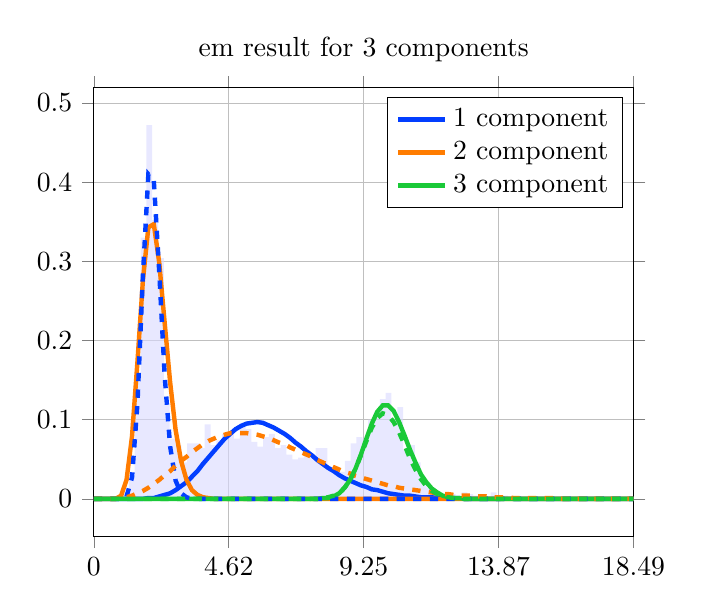 \begin{tikzpicture}
\begin{axis}[title={em result for 3 components}, yticklabel style={/pgf/number format/fixed,
            /pgf/number format/precision=3}, grid={major}, yminorgrids={true}, tick align={outside}, xtick={0.0,4.623,9.246,13.869,18.493}, xmin={0.0}, xmax={18.493}, scaled y ticks={false}]
    \addplot[ybar interval, fill={blue!15}, forget plot, opacity={0.6}, draw={none}, bar width={5.0e-6}]
        table[row sep={\\}]
        {
            \\
            1.0  0.008  \\
            1.2  0.03  \\
            1.4  0.15  \\
            1.6  0.33  \\
            1.8  0.472  \\
            2.0  0.352  \\
            2.2  0.304  \\
            2.4  0.12  \\
            2.6  0.076  \\
            2.8  0.068  \\
            3.0  0.046  \\
            3.2  0.07  \\
            3.4  0.07  \\
            3.6  0.064  \\
            3.8  0.094  \\
            4.0  0.068  \\
            4.2  0.074  \\
            4.4  0.082  \\
            4.6  0.086  \\
            4.8  0.076  \\
            5.0  0.096  \\
            5.2  0.088  \\
            5.4  0.072  \\
            5.6  0.066  \\
            5.8  0.078  \\
            6.0  0.082  \\
            6.2  0.064  \\
            6.4  0.068  \\
            6.6  0.056  \\
            6.8  0.05  \\
            7.0  0.052  \\
            7.2  0.062  \\
            7.4  0.052  \\
            7.6  0.064  \\
            7.8  0.064  \\
            8.0  0.04  \\
            8.2  0.038  \\
            8.4  0.034  \\
            8.6  0.048  \\
            8.8  0.07  \\
            9.0  0.078  \\
            9.2  0.076  \\
            9.4  0.1  \\
            9.6  0.11  \\
            9.8  0.126  \\
            10.0  0.134  \\
            10.2  0.1  \\
            10.4  0.116  \\
            10.6  0.062  \\
            10.8  0.068  \\
            11.0  0.046  \\
            11.2  0.022  \\
            11.4  0.014  \\
            11.6  0.006  \\
            11.8  0.006  \\
            12.0  0.006  \\
            12.2  0.006  \\
            12.4  0.002  \\
            12.6  0.008  \\
            12.8  0.006  \\
            13.0  0.004  \\
            13.2  0.002  \\
            13.4  0.0  \\
            13.6  0.008  \\
            13.8  0.0  \\
            14.0  0.004  \\
            14.2  0.0  \\
            14.4  0.0  \\
            14.6  0.0  \\
            14.8  0.0  \\
            15.0  0.0  \\
            15.2  0.002  \\
            15.4  0.0  \\
            15.6  0.0  \\
            15.8  0.0  \\
            16.0  0.0  \\
            16.2  0.0  \\
            16.4  0.0  \\
            16.6  0.0  \\
            16.8  0.0  \\
            17.0  0.0  \\
            17.2  0.0  \\
            17.4  0.0  \\
            17.6  0.0  \\
            17.8  0.0  \\
            18.0  0.002  \\
            18.2  0.0  \\
            18.4  0.002  \\
            18.6  0.0  \\
        }
        ;
    \addplot[style={{ultra thick}}, color={rgb,1:red,0.008;green,0.243;blue,1.0}]
        table[row sep={\\}]
        {
            \\
            0.0  0.0  \\
            0.187  5.709e-14  \\
            0.374  1.21e-10  \\
            0.56  9.081e-9  \\
            0.747  1.735e-7  \\
            0.934  1.566e-6  \\
            1.121  8.803e-6  \\
            1.308  3.566e-5  \\
            1.494  0.0  \\
            1.681  0.0  \\
            1.868  0.001  \\
            2.055  0.001  \\
            2.242  0.003  \\
            2.428  0.005  \\
            2.615  0.007  \\
            2.802  0.011  \\
            2.989  0.016  \\
            3.175  0.021  \\
            3.362  0.028  \\
            3.549  0.035  \\
            3.736  0.044  \\
            3.923  0.052  \\
            4.109  0.06  \\
            4.296  0.068  \\
            4.483  0.076  \\
            4.67  0.082  \\
            4.857  0.088  \\
            5.043  0.092  \\
            5.23  0.095  \\
            5.417  0.096  \\
            5.604  0.097  \\
            5.791  0.096  \\
            5.977  0.093  \\
            6.164  0.09  \\
            6.351  0.086  \\
            6.538  0.082  \\
            6.725  0.077  \\
            6.911  0.071  \\
            7.098  0.066  \\
            7.285  0.06  \\
            7.472  0.055  \\
            7.659  0.049  \\
            7.845  0.044  \\
            8.032  0.039  \\
            8.219  0.035  \\
            8.406  0.03  \\
            8.593  0.026  \\
            8.779  0.023  \\
            8.966  0.02  \\
            9.153  0.017  \\
            9.34  0.015  \\
            9.526  0.012  \\
            9.713  0.011  \\
            9.9  0.009  \\
            10.087  0.007  \\
            10.274  0.006  \\
            10.46  0.005  \\
            10.647  0.004  \\
            10.834  0.004  \\
            11.021  0.003  \\
            11.208  0.002  \\
            11.394  0.002  \\
            11.581  0.002  \\
            11.768  0.001  \\
            11.955  0.001  \\
            12.142  0.001  \\
            12.328  0.001  \\
            12.515  0.001  \\
            12.702  0.0  \\
            12.889  0.0  \\
            13.076  0.0  \\
            13.262  0.0  \\
            13.449  0.0  \\
            13.636  0.0  \\
            13.823  0.0  \\
            14.01  9.135e-5  \\
            14.196  7.205e-5  \\
            14.383  5.671e-5  \\
            14.57  4.455e-5  \\
            14.757  3.493e-5  \\
            14.944  2.733e-5  \\
            15.13  2.135e-5  \\
            15.317  1.665e-5  \\
            15.504  1.296e-5  \\
            15.691  1.007e-5  \\
            15.877  7.816e-6  \\
            16.064  6.054e-6  \\
            16.251  4.682e-6  \\
            16.438  3.616e-6  \\
            16.625  2.788e-6  \\
            16.811  2.147e-6  \\
            16.998  1.65e-6  \\
            17.185  1.267e-6  \\
            17.372  9.714e-7  \\
            17.559  7.438e-7  \\
            17.745  5.687e-7  \\
            17.932  4.343e-7  \\
            18.119  3.313e-7  \\
            18.306  2.524e-7  \\
            18.493  1.92e-7  \\
        }
        ;
    \addlegendentry {1 component}
    \addplot[style={{ultra thick}}, color={rgb,1:red,1.0;green,0.486;blue,0.0}]
        table[row sep={\\}]
        {
            \\
            0.0  0.0  \\
            0.187  6.397e-14  \\
            0.374  1.14e-8  \\
            0.56  6.079e-6  \\
            0.747  0.0  \\
            0.934  0.004  \\
            1.121  0.024  \\
            1.308  0.079  \\
            1.494  0.173  \\
            1.681  0.276  \\
            1.868  0.343  \\
            2.055  0.347  \\
            2.242  0.298  \\
            2.428  0.222  \\
            2.615  0.147  \\
            2.802  0.087  \\
            2.989  0.048  \\
            3.175  0.024  \\
            3.362  0.011  \\
            3.549  0.005  \\
            3.736  0.002  \\
            3.923  0.001  \\
            4.109  0.0  \\
            4.296  0.0  \\
            4.483  3.914e-5  \\
            4.67  1.32e-5  \\
            4.857  4.309e-6  \\
            5.043  1.365e-6  \\
            5.23  4.208e-7  \\
            5.417  1.264e-7  \\
            5.604  3.707e-8  \\
            5.791  1.063e-8  \\
            5.977  2.984e-9  \\
            6.164  8.213e-10  \\
            6.351  2.219e-10  \\
            6.538  5.893e-11  \\
            6.725  1.539e-11  \\
            6.911  3.957e-12  \\
            7.098  1.003e-12  \\
            7.285  2.505e-13  \\
            7.472  6.177e-14  \\
            7.659  1.504e-14  \\
            7.845  3.617e-15  \\
            8.032  8.602e-16  \\
            8.219  2.023e-16  \\
            8.406  4.71e-17  \\
            8.593  1.086e-17  \\
            8.779  2.478e-18  \\
            8.966  5.605e-19  \\
            9.153  1.257e-19  \\
            9.34  2.795e-20  \\
            9.526  6.164e-21  \\
            9.713  1.349e-21  \\
            9.9  2.93e-22  \\
            10.087  6.319e-23  \\
            10.274  1.353e-23  \\
            10.46  2.879e-24  \\
            10.647  6.087e-25  \\
            10.834  1.279e-25  \\
            11.021  2.67e-26  \\
            11.208  5.543e-27  \\
            11.394  1.144e-27  \\
            11.581  2.35e-28  \\
            11.768  4.799e-29  \\
            11.955  9.752e-30  \\
            12.142  1.972e-30  \\
            12.328  3.969e-31  \\
            12.515  7.95e-32  \\
            12.702  1.585e-32  \\
            12.889  3.148e-33  \\
            13.076  6.223e-34  \\
            13.262  1.225e-34  \\
            13.449  2.403e-35  \\
            13.636  4.694e-36  \\
            13.823  9.135e-37  \\
            14.01  1.771e-37  \\
            14.196  3.422e-38  \\
            14.383  6.588e-39  \\
            14.57  1.264e-39  \\
            14.757  2.417e-40  \\
            14.944  4.607e-41  \\
            15.13  8.754e-42  \\
            15.317  1.658e-42  \\
            15.504  3.132e-43  \\
            15.691  5.897e-44  \\
            15.877  1.107e-44  \\
            16.064  2.073e-45  \\
            16.251  3.871e-46  \\
            16.438  7.21e-47  \\
            16.625  1.339e-47  \\
            16.811  2.481e-48  \\
            16.998  4.585e-49  \\
            17.185  8.454e-50  \\
            17.372  1.555e-50  \\
            17.559  2.853e-51  \\
            17.745  5.223e-52  \\
            17.932  9.541e-53  \\
            18.119  1.739e-53  \\
            18.306  3.163e-54  \\
            18.493  5.74e-55  \\
        }
        ;
    \addlegendentry {2 component}
    \addplot[style={{ultra thick}}, color={rgb,1:red,0.102;green,0.788;blue,0.22}]
        table[row sep={\\}]
        {
            \\
            0.0  0.0  \\
            0.187  4.365e-259  \\
            0.374  3.42e-201  \\
            0.56  5.428e-168  \\
            0.747  6.684e-145  \\
            0.934  2.375e-127  \\
            1.121  2.645e-113  \\
            1.308  1.125e-101  \\
            1.494  8.123e-92  \\
            1.681  2.61e-83  \\
            1.868  7.199e-76  \\
            2.055  2.724e-69  \\
            2.242  1.999e-63  \\
            2.428  3.7e-58  \\
            2.615  2.12e-53  \\
            2.802  4.418e-49  \\
            2.989  3.818e-45  \\
            3.175  1.522e-41  \\
            3.362  3.059e-38  \\
            3.549  3.337e-35  \\
            3.736  2.104e-32  \\
            3.923  8.088e-30  \\
            4.109  1.985e-27  \\
            4.296  3.238e-25  \\
            4.483  3.633e-23  \\
            4.67  2.891e-21  \\
            4.857  1.677e-19  \\
            5.043  7.259e-18  \\
            5.23  2.396e-16  \\
            5.417  6.143e-15  \\
            5.604  1.245e-13  \\
            5.791  2.026e-12  \\
            5.977  2.683e-11  \\
            6.164  2.93e-10  \\
            6.351  2.668e-9  \\
            6.538  2.047e-8  \\
            6.725  1.337e-7  \\
            6.911  7.496e-7  \\
            7.098  3.637e-6  \\
            7.285  1.539e-5  \\
            7.472  5.719e-5  \\
            7.659  0.0  \\
            7.845  0.001  \\
            8.032  0.001  \\
            8.219  0.003  \\
            8.406  0.007  \\
            8.593  0.014  \\
            8.779  0.024  \\
            8.966  0.038  \\
            9.153  0.056  \\
            9.34  0.076  \\
            9.526  0.095  \\
            9.713  0.11  \\
            9.9  0.118  \\
            10.087  0.118  \\
            10.274  0.111  \\
            10.46  0.097  \\
            10.647  0.08  \\
            10.834  0.062  \\
            11.021  0.046  \\
            11.208  0.031  \\
            11.394  0.021  \\
            11.581  0.013  \\
            11.768  0.008  \\
            11.955  0.004  \\
            12.142  0.002  \\
            12.328  0.001  \\
            12.515  0.001  \\
            12.702  0.0  \\
            12.889  0.0  \\
            13.076  4.991e-5  \\
            13.262  2.054e-5  \\
            13.449  8.128e-6  \\
            13.636  3.096e-6  \\
            13.823  1.136e-6  \\
            14.01  4.023e-7  \\
            14.196  1.375e-7  \\
            14.383  4.542e-8  \\
            14.57  1.451e-8  \\
            14.757  4.487e-9  \\
            14.944  1.344e-9  \\
            15.13  3.906e-10  \\
            15.317  1.101e-10  \\
            15.504  3.013e-11  \\
            15.691  8.015e-12  \\
            15.877  2.073e-12  \\
            16.064  5.217e-13  \\
            16.251  1.278e-13  \\
            16.438  3.051e-14  \\
            16.625  7.099e-15  \\
            16.811  1.611e-15  \\
            16.998  3.568e-16  \\
            17.185  7.716e-17  \\
            17.372  1.63e-17  \\
            17.559  3.366e-18  \\
            17.745  6.797e-19  \\
            17.932  1.343e-19  \\
            18.119  2.596e-20  \\
            18.306  4.915e-21  \\
            18.493  9.117e-22  \\
        }
        ;
    \addlegendentry {3 component}
    \addplot[style={{ultra thick, dashed}}, color={rgb,1:red,0.008;green,0.243;blue,1.0}]
        table[row sep={\\}]
        {
            \\
            0.0  0.0  \\
            0.187  1.64e-25  \\
            0.374  2.151e-15  \\
            0.56  3.782e-10  \\
            0.747  6.728e-7  \\
            0.934  9.658e-5  \\
            1.121  0.003  \\
            1.308  0.027  \\
            1.494  0.12  \\
            1.681  0.282  \\
            1.868  0.41  \\
            2.055  0.402  \\
            2.242  0.286  \\
            2.428  0.155  \\
            2.615  0.066  \\
            2.802  0.023  \\
            2.989  0.007  \\
            3.175  0.002  \\
            3.362  0.0  \\
            3.549  7.618e-5  \\
            3.736  1.343e-5  \\
            3.923  2.148e-6  \\
            4.109  3.144e-7  \\
            4.296  4.246e-8  \\
            4.483  5.325e-9  \\
            4.67  6.242e-10  \\
            4.857  6.873e-11  \\
            5.043  7.143e-12  \\
            5.23  7.037e-13  \\
            5.417  6.596e-14  \\
            5.604  5.902e-15  \\
            5.791  5.057e-16  \\
            5.977  4.161e-17  \\
            6.164  3.295e-18  \\
            6.351  2.518e-19  \\
            6.538  1.86e-20  \\
            6.725  1.331e-21  \\
            6.911  9.243e-23  \\
            7.098  6.238e-24  \\
            7.285  4.098e-25  \\
            7.472  2.624e-26  \\
            7.659  1.639e-27  \\
            7.845  1.001e-28  \\
            8.032  5.976e-30  \\
            8.219  3.494e-31  \\
            8.406  2.002e-32  \\
            8.593  1.125e-33  \\
            8.779  6.21e-35  \\
            8.966  3.367e-36  \\
            9.153  1.795e-37  \\
            9.34  9.411e-39  \\
            9.526  4.86e-40  \\
            9.713  2.472e-41  \\
            9.9  1.239e-42  \\
            10.087  6.128e-44  \\
            10.274  2.99e-45  \\
            10.46  1.44e-46  \\
            10.647  6.849e-48  \\
            10.834  3.219e-49  \\
            11.021  1.496e-50  \\
            11.208  6.871e-52  \\
            11.394  3.122e-53  \\
            11.581  1.404e-54  \\
            11.768  6.251e-56  \\
            11.955  2.756e-57  \\
            12.142  1.203e-58  \\
            12.328  5.206e-60  \\
            12.515  2.232e-61  \\
            12.702  9.488e-63  \\
            12.889  3.999e-64  \\
            13.076  1.672e-65  \\
            13.262  6.934e-67  \\
            13.449  2.854e-68  \\
            13.636  1.166e-69  \\
            13.823  4.726e-71  \\
            14.01  1.903e-72  \\
            14.196  7.608e-74  \\
            14.383  3.021e-75  \\
            14.57  1.192e-76  \\
            14.757  4.673e-78  \\
            14.944  1.82e-79  \\
            15.13  7.049e-81  \\
            15.317  2.713e-82  \\
            15.504  1.038e-83  \\
            15.691  3.951e-85  \\
            15.877  1.495e-86  \\
            16.064  5.627e-88  \\
            16.251  2.107e-89  \\
            16.438  7.847e-91  \\
            16.625  2.908e-92  \\
            16.811  1.073e-93  \\
            16.998  3.936e-95  \\
            17.185  1.438e-96  \\
            17.372  5.228e-98  \\
            17.559  1.893e-99  \\
            17.745  6.82e-101  \\
            17.932  2.447e-102  \\
            18.119  8.744e-104  \\
            18.306  3.112e-105  \\
            18.493  1.103e-106  \\
        }
        ;
    \addplot[style={{ultra thick, dashed}}, color={rgb,1:red,1.0;green,0.486;blue,0.0}]
        table[row sep={\\}]
        {
            \\
            0.0  0.0  \\
            0.187  7.481e-7  \\
            0.374  1.986e-5  \\
            0.56  0.0  \\
            0.747  0.0  \\
            0.934  0.001  \\
            1.121  0.002  \\
            1.308  0.004  \\
            1.494  0.007  \\
            1.681  0.01  \\
            1.868  0.014  \\
            2.055  0.019  \\
            2.242  0.024  \\
            2.428  0.03  \\
            2.615  0.035  \\
            2.802  0.042  \\
            2.989  0.048  \\
            3.175  0.053  \\
            3.362  0.059  \\
            3.549  0.064  \\
            3.736  0.069  \\
            3.923  0.073  \\
            4.109  0.076  \\
            4.296  0.079  \\
            4.483  0.081  \\
            4.67  0.083  \\
            4.857  0.083  \\
            5.043  0.083  \\
            5.23  0.083  \\
            5.417  0.082  \\
            5.604  0.081  \\
            5.791  0.079  \\
            5.977  0.077  \\
            6.164  0.074  \\
            6.351  0.071  \\
            6.538  0.069  \\
            6.725  0.065  \\
            6.911  0.062  \\
            7.098  0.059  \\
            7.285  0.056  \\
            7.472  0.053  \\
            7.659  0.049  \\
            7.845  0.046  \\
            8.032  0.043  \\
            8.219  0.04  \\
            8.406  0.037  \\
            8.593  0.034  \\
            8.779  0.032  \\
            8.966  0.029  \\
            9.153  0.027  \\
            9.34  0.025  \\
            9.526  0.023  \\
            9.713  0.021  \\
            9.9  0.019  \\
            10.087  0.017  \\
            10.274  0.016  \\
            10.46  0.014  \\
            10.647  0.013  \\
            10.834  0.012  \\
            11.021  0.011  \\
            11.208  0.01  \\
            11.394  0.009  \\
            11.581  0.008  \\
            11.768  0.007  \\
            11.955  0.006  \\
            12.142  0.006  \\
            12.328  0.005  \\
            12.515  0.004  \\
            12.702  0.004  \\
            12.889  0.004  \\
            13.076  0.003  \\
            13.262  0.003  \\
            13.449  0.003  \\
            13.636  0.002  \\
            13.823  0.002  \\
            14.01  0.002  \\
            14.196  0.002  \\
            14.383  0.001  \\
            14.57  0.001  \\
            14.757  0.001  \\
            14.944  0.001  \\
            15.13  0.001  \\
            15.317  0.001  \\
            15.504  0.001  \\
            15.691  0.001  \\
            15.877  0.001  \\
            16.064  0.0  \\
            16.251  0.0  \\
            16.438  0.0  \\
            16.625  0.0  \\
            16.811  0.0  \\
            16.998  0.0  \\
            17.185  0.0  \\
            17.372  0.0  \\
            17.559  0.0  \\
            17.745  0.0  \\
            17.932  0.0  \\
            18.119  0.0  \\
            18.306  9.144e-5  \\
            18.493  7.981e-5  \\
        }
        ;
    \addplot[style={{ultra thick, dashed}}, color={rgb,1:red,0.102;green,0.788;blue,0.22}]
        table[row sep={\\}]
        {
            \\
            0.0  0.0  \\
            0.187  1.862e-260  \\
            0.374  3.568e-202  \\
            0.56  9.377e-169  \\
            0.747  1.631e-145  \\
            0.934  7.499e-128  \\
            1.121  1.022e-113  \\
            1.308  5.123e-102  \\
            1.494  4.241e-92  \\
            1.681  1.529e-83  \\
            1.868  4.652e-76  \\
            2.055  1.916e-69  \\
            2.242  1.513e-63  \\
            2.428  2.985e-58  \\
            2.615  1.808e-53  \\
            2.802  3.958e-49  \\
            2.989  3.57e-45  \\
            3.175  1.478e-41  \\
            3.362  3.07e-38  \\
            3.549  3.446e-35  \\
            3.736  2.228e-32  \\
            3.923  8.751e-30  \\
            4.109  2.188e-27  \\
            4.296  3.625e-25  \\
            4.483  4.122e-23  \\
            4.67  3.316e-21  \\
            4.857  1.94e-19  \\
            5.043  8.453e-18  \\
            5.23  2.803e-16  \\
            5.417  7.209e-15  \\
            5.604  1.463e-13  \\
            5.791  2.381e-12  \\
            5.977  3.148e-11  \\
            6.164  3.428e-10  \\
            6.351  3.109e-9  \\
            6.538  2.373e-8  \\
            6.725  1.54e-7  \\
            6.911  8.571e-7  \\
            7.098  4.124e-6  \\
            7.285  1.729e-5  \\
            7.472  6.359e-5  \\
            7.659  0.0  \\
            7.845  0.001  \\
            8.032  0.002  \\
            8.219  0.004  \\
            8.406  0.007  \\
            8.593  0.014  \\
            8.779  0.024  \\
            8.966  0.038  \\
            9.153  0.055  \\
            9.34  0.073  \\
            9.526  0.09  \\
            9.713  0.102  \\
            9.9  0.108  \\
            10.087  0.106  \\
            10.274  0.097  \\
            10.46  0.084  \\
            10.647  0.068  \\
            10.834  0.051  \\
            11.021  0.037  \\
            11.208  0.025  \\
            11.394  0.016  \\
            11.581  0.01  \\
            11.768  0.006  \\
            11.955  0.003  \\
            12.142  0.002  \\
            12.328  0.001  \\
            12.515  0.0  \\
            12.702  0.0  \\
            12.889  7.46e-5  \\
            13.076  3.118e-5  \\
            13.262  1.251e-5  \\
            13.449  4.825e-6  \\
            13.636  1.791e-6  \\
            13.823  6.405e-7  \\
            14.01  2.209e-7  \\
            14.196  7.352e-8  \\
            14.383  2.364e-8  \\
            14.57  7.351e-9  \\
            14.757  2.212e-9  \\
            14.944  6.449e-10  \\
            15.13  1.822e-10  \\
            15.317  4.996e-11  \\
            15.504  1.33e-11  \\
            15.691  3.438e-12  \\
            15.877  8.642e-13  \\
            16.064  2.113e-13  \\
            16.251  5.03e-14  \\
            16.438  1.166e-14  \\
            16.625  2.636e-15  \\
            16.811  5.809e-16  \\
            16.998  1.249e-16  \\
            17.185  2.622e-17  \\
            17.372  5.377e-18  \\
            17.559  1.077e-18  \\
            17.745  2.111e-19  \\
            17.932  4.046e-20  \\
            18.119  7.588e-21  \\
            18.306  1.393e-21  \\
            18.493  2.506e-22  \\
        }
        ;
\end{axis}
\end{tikzpicture}
